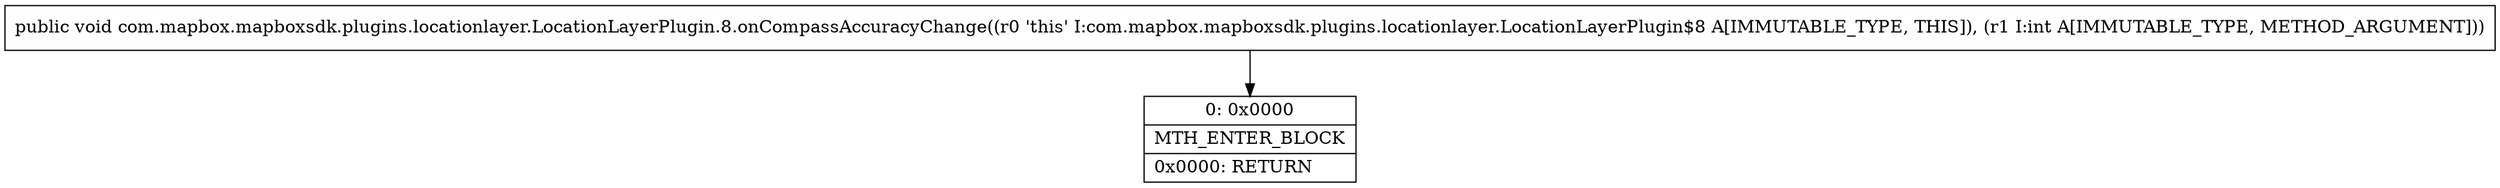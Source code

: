 digraph "CFG forcom.mapbox.mapboxsdk.plugins.locationlayer.LocationLayerPlugin.8.onCompassAccuracyChange(I)V" {
Node_0 [shape=record,label="{0\:\ 0x0000|MTH_ENTER_BLOCK\l|0x0000: RETURN   \l}"];
MethodNode[shape=record,label="{public void com.mapbox.mapboxsdk.plugins.locationlayer.LocationLayerPlugin.8.onCompassAccuracyChange((r0 'this' I:com.mapbox.mapboxsdk.plugins.locationlayer.LocationLayerPlugin$8 A[IMMUTABLE_TYPE, THIS]), (r1 I:int A[IMMUTABLE_TYPE, METHOD_ARGUMENT])) }"];
MethodNode -> Node_0;
}

